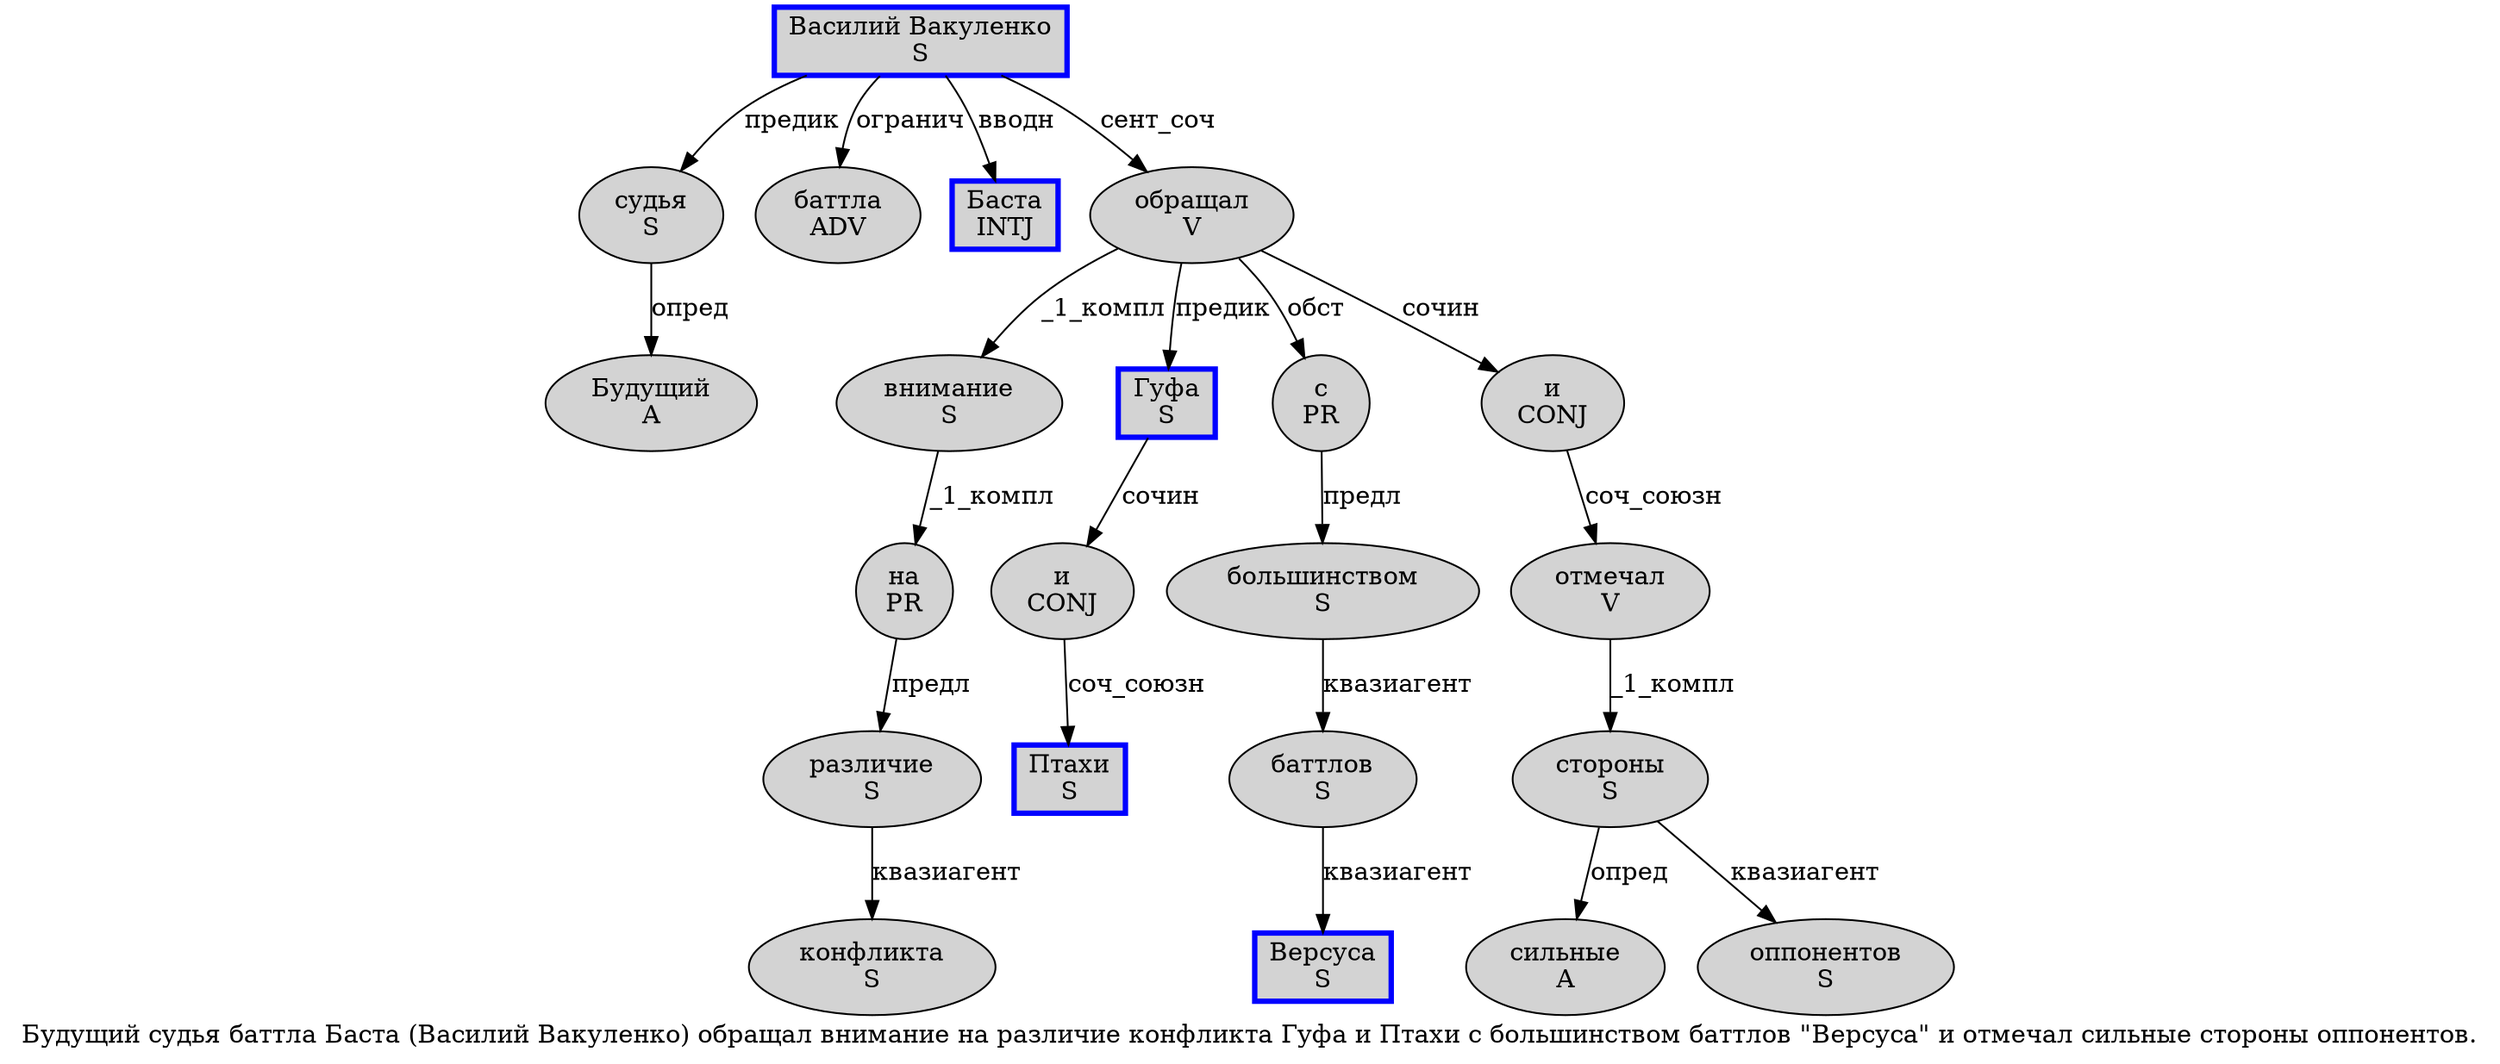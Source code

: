 digraph SENTENCE_355 {
	graph [label="Будущий судья баттла Баста (Василий Вакуленко) обращал внимание на различие конфликта Гуфа и Птахи с большинством баттлов \"Версуса\" и отмечал сильные стороны оппонентов."]
	node [style=filled]
		0 [label="Будущий
A" color="" fillcolor=lightgray penwidth=1 shape=ellipse]
		1 [label="судья
S" color="" fillcolor=lightgray penwidth=1 shape=ellipse]
		2 [label="баттла
ADV" color="" fillcolor=lightgray penwidth=1 shape=ellipse]
		3 [label="Баста
INTJ" color=blue fillcolor=lightgray penwidth=3 shape=box]
		5 [label="Василий Вакуленко
S" color=blue fillcolor=lightgray penwidth=3 shape=box]
		7 [label="обращал
V" color="" fillcolor=lightgray penwidth=1 shape=ellipse]
		8 [label="внимание
S" color="" fillcolor=lightgray penwidth=1 shape=ellipse]
		9 [label="на
PR" color="" fillcolor=lightgray penwidth=1 shape=ellipse]
		10 [label="различие
S" color="" fillcolor=lightgray penwidth=1 shape=ellipse]
		11 [label="конфликта
S" color="" fillcolor=lightgray penwidth=1 shape=ellipse]
		12 [label="Гуфа
S" color=blue fillcolor=lightgray penwidth=3 shape=box]
		13 [label="и
CONJ" color="" fillcolor=lightgray penwidth=1 shape=ellipse]
		14 [label="Птахи
S" color=blue fillcolor=lightgray penwidth=3 shape=box]
		15 [label="с
PR" color="" fillcolor=lightgray penwidth=1 shape=ellipse]
		16 [label="большинством
S" color="" fillcolor=lightgray penwidth=1 shape=ellipse]
		17 [label="баттлов
S" color="" fillcolor=lightgray penwidth=1 shape=ellipse]
		19 [label="Версуса
S" color=blue fillcolor=lightgray penwidth=3 shape=box]
		21 [label="и
CONJ" color="" fillcolor=lightgray penwidth=1 shape=ellipse]
		22 [label="отмечал
V" color="" fillcolor=lightgray penwidth=1 shape=ellipse]
		23 [label="сильные
A" color="" fillcolor=lightgray penwidth=1 shape=ellipse]
		24 [label="стороны
S" color="" fillcolor=lightgray penwidth=1 shape=ellipse]
		25 [label="оппонентов
S" color="" fillcolor=lightgray penwidth=1 shape=ellipse]
			12 -> 13 [label="сочин"]
			8 -> 9 [label="_1_компл"]
			17 -> 19 [label="квазиагент"]
			15 -> 16 [label="предл"]
			24 -> 23 [label="опред"]
			24 -> 25 [label="квазиагент"]
			1 -> 0 [label="опред"]
			7 -> 8 [label="_1_компл"]
			7 -> 12 [label="предик"]
			7 -> 15 [label="обст"]
			7 -> 21 [label="сочин"]
			5 -> 1 [label="предик"]
			5 -> 2 [label="огранич"]
			5 -> 3 [label="вводн"]
			5 -> 7 [label="сент_соч"]
			13 -> 14 [label="соч_союзн"]
			22 -> 24 [label="_1_компл"]
			9 -> 10 [label="предл"]
			21 -> 22 [label="соч_союзн"]
			10 -> 11 [label="квазиагент"]
			16 -> 17 [label="квазиагент"]
}